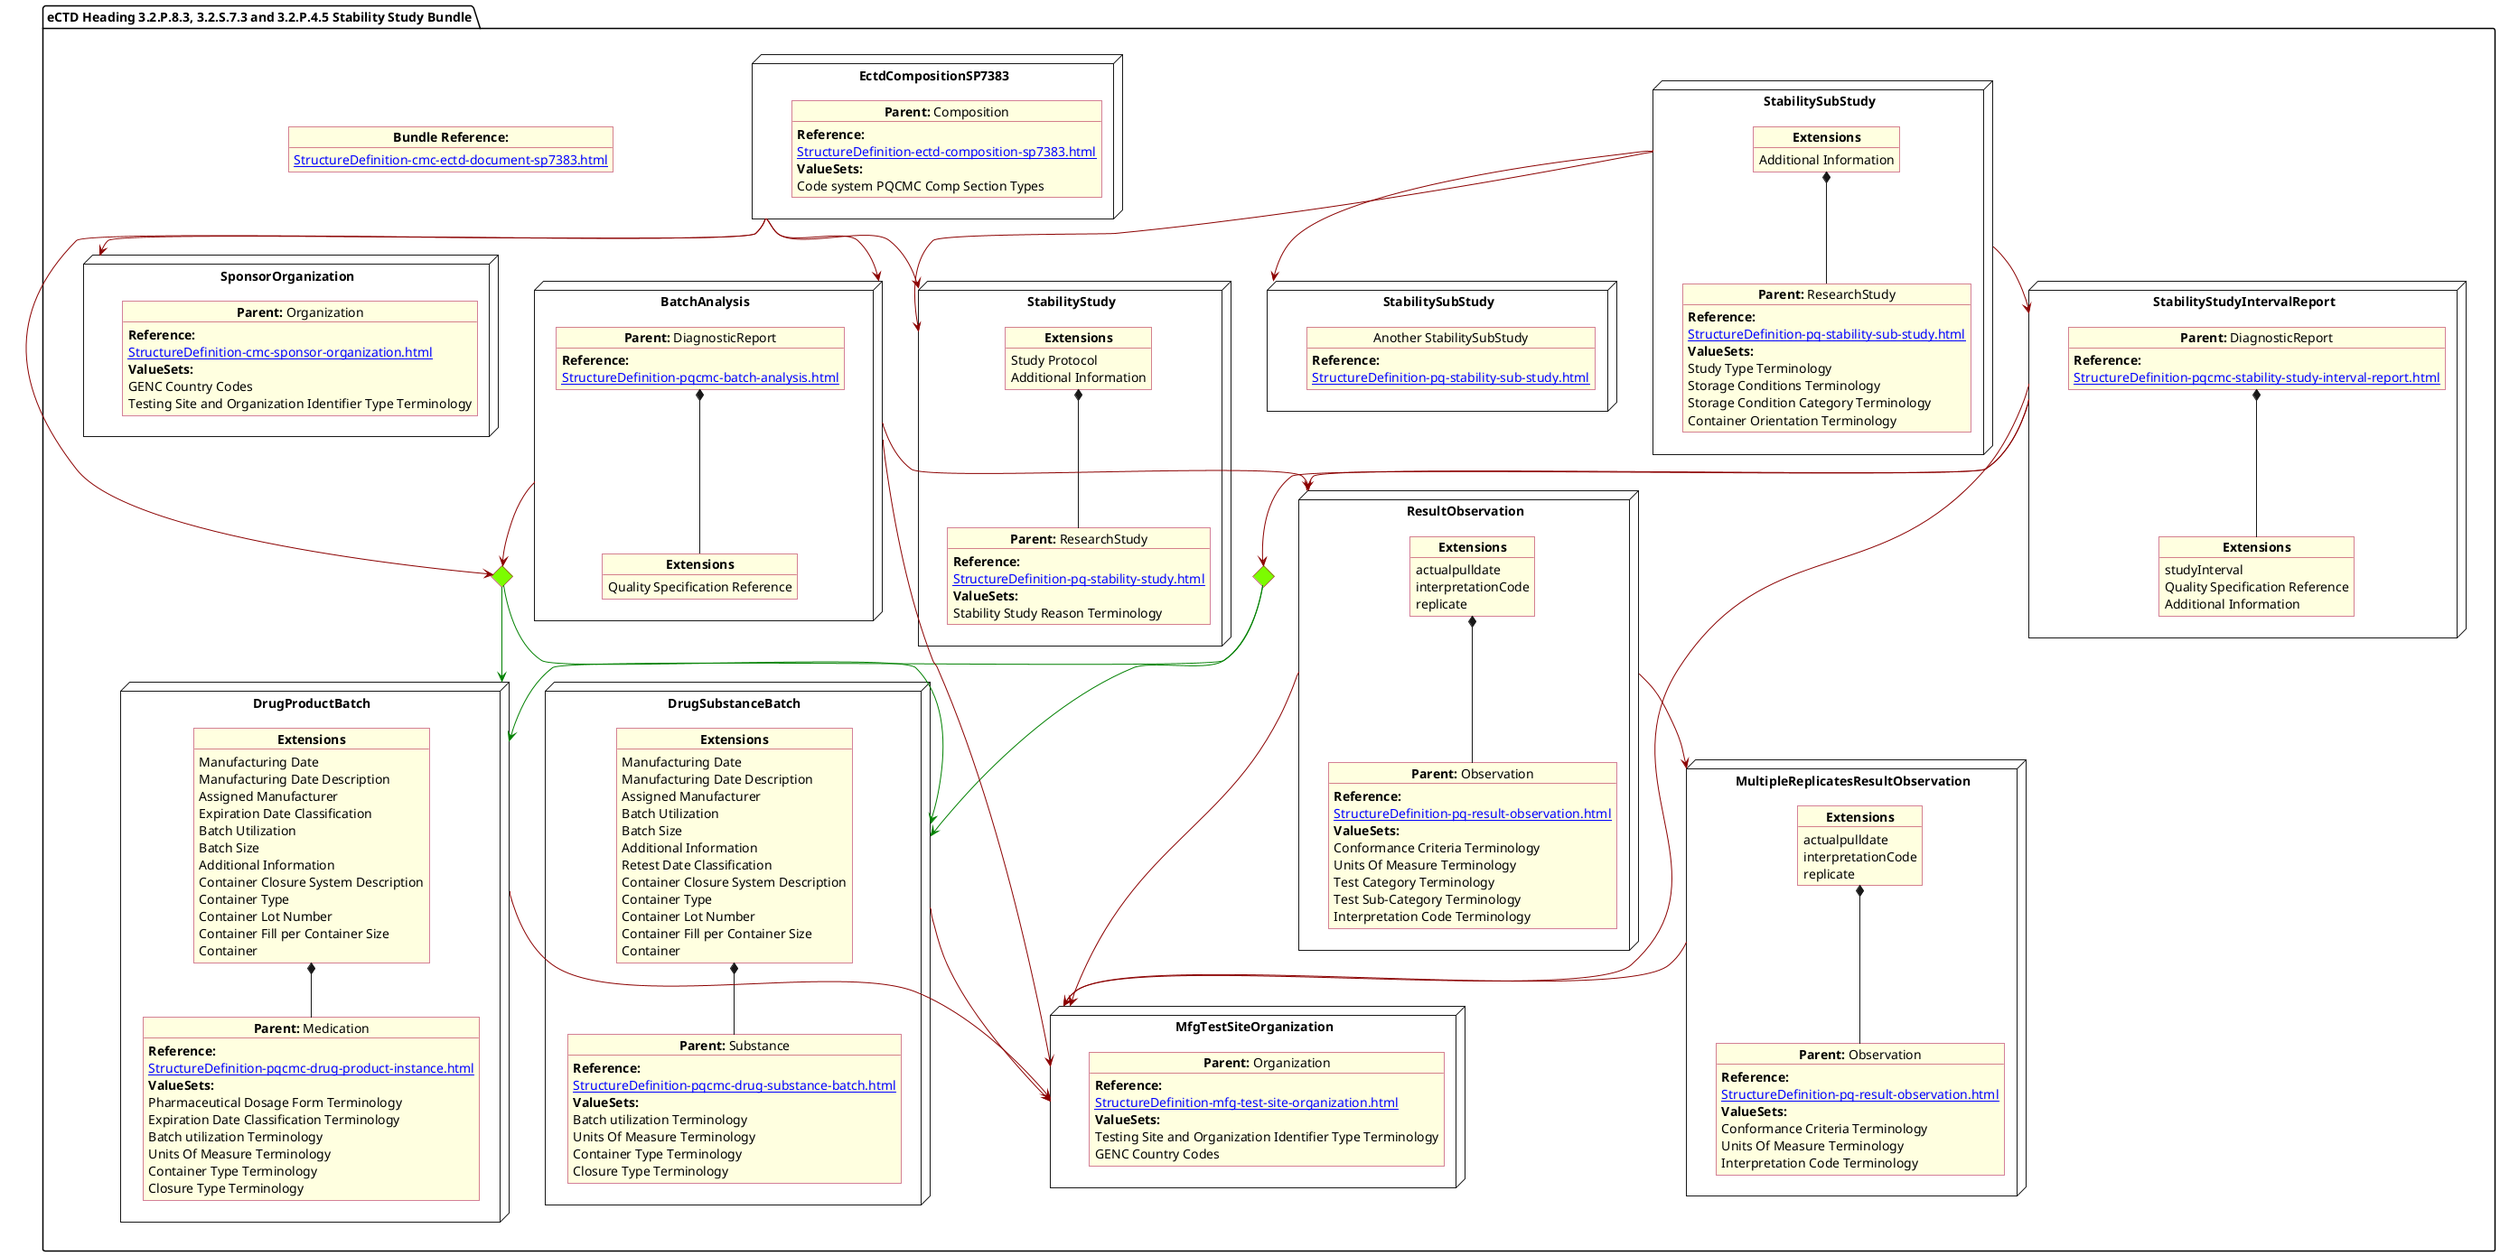 @startuml Stability
allowmixing
'Mixed model of use case and object
skinparam svgDimensionStyle true
skinparam ObjectBackgroundColor LightYellow
skinparam ObjectBorderColor #A80036
skinparam activityDiamondBorderColor #A80036
skinparam activityDiamondBackgroundColor lawnGreen
skinparam ClassBorderThickness 4

package "eCTD Heading 3.2.P.8.3, 3.2.S.7.3 and 3.2.P.4.5 Stability Study Bundle" as NODES {

       object "**Bundle Reference:**" as objbun {
              [[StructureDefinition-cmc-ectd-document-sp7383.html]]
       }

       node "DrugProductBatch" as NN {

              object "**Parent:** Medication" as obj3 {
                     **Reference:**
                     [[StructureDefinition-pqcmc-drug-product-instance.html]]
                     **ValueSets:**
                     Pharmaceutical Dosage Form Terminology
                     Expiration Date Classification Terminology
                     Batch utilization Terminology
                     Units Of Measure Terminology
                     Container Type Terminology
                     Closure Type Terminology
              }

              object "**Extensions**" as objExsBatch  {
                     Manufacturing Date
                     Manufacturing Date Description
                     Assigned Manufacturer
                     Expiration Date Classification
                     Batch Utilization
                     Batch Size
                     Additional Information
                     Container Closure System Description
                     Container Type
                     Container Lot Number
                     Container Fill per Container Size
                     Container
              }
              objExsBatch *-- obj3
       }
       diamond CH

       diamond CH3

       node "DrugSubstanceBatch" as NNS {

              object "**Parent:** Substance" as obj4 {
                     **Reference:**
                     [[StructureDefinition-pqcmc-drug-substance-batch.html]]
                     **ValueSets:**
                     Batch utilization Terminology
                     Units Of Measure Terminology
                     Container Type Terminology
                     Closure Type Terminology
              }
              object "**Extensions**" as objExs2 {
                     Manufacturing Date
                     Manufacturing Date Description
                     Assigned Manufacturer
                     Batch Utilization
                     Batch Size
                     Additional Information
                     Retest Date Classification
                     Container Closure System Description
                     Container Type
                     Container Lot Number
                     Container Fill per Container Size
                     Container
              }

              objExs2 *-- obj4
       }
       node "StabilityStudyIntervalReport" as Ninterval {

              object "**Parent:** DiagnosticReport" as objinterval {
                     **Reference:**
                     [[StructureDefinition-pqcmc-stability-study-interval-report.html]]
              }
              object "**Extensions**" as objIntEx {
                     studyInterval
                     Quality Specification Reference
                     Additional Information
              }
              objinterval *-- objIntEx
       }

       node "BatchAnalysis" as N2 {

              object "**Parent:** DiagnosticReport" as obj2 {
                     **Reference:**
                     [[StructureDefinition-pqcmc-batch-analysis.html]]
              }
              object "**Extensions**" as objQSEx {
                     Quality Specification Reference
              }
              obj2 *-- objQSEx
       }

       node "MfgTestSiteOrganization" as NMFG {

              object "**Parent:** Organization" as objDP {
                     **Reference:**
                     [[StructureDefinition-mfg-test-site-organization.html]]
                     **ValueSets:**
                     Testing Site and Organization Identifier Type Terminology
                     GENC Country Codes
              }
       }

       node "StabilitySubStudy" as NSub {

              object "**Parent:** ResearchStudy" as objSub {
                     **Reference:**
                     [[StructureDefinition-pq-stability-sub-study.html]]
                     **ValueSets:**
                     Study Type Terminology
                     Storage Conditions Terminology
                     Storage Condition Category Terminology
                     Container Orientation Terminology
              }

              object "**Extensions**" as objExsSub  {
                     Additional Information
              }
              objExsSub *-- objSub
       }


       node "StabilityStudy" as NMain {

              object "**Parent:** ResearchStudy" as objMain {
                     **Reference:**
                     [[StructureDefinition-pq-stability-study.html]]
                     **ValueSets:**
                     Stability Study Reason Terminology
              }

              object "**Extensions**" as objExsMain  {
                     Study Protocol
                     Additional Information
              }
              objExsMain *-- objMain
       }

       node "StabilitySubStudy" as NSub2 {

              object "Another StabilitySubStudy" as objSub2 {
                     **Reference:**
                     [[StructureDefinition-pq-stability-sub-study.html]]

              }
       }

       node "ResultObservation" as NNOBS {

              object "**Parent:** Observation" as observ3 {
                     **Reference:**
                     [[StructureDefinition-pq-result-observation.html]]
                     **ValueSets:**
                     Conformance Criteria Terminology
                     Units Of Measure Terminology
                     Test Category Terminology
                     Test Sub-Category Terminology
                     Interpretation Code Terminology
              }
              object "**Extensions**" as objExsObserv  {
                     actualpulldate
                     interpretationCode
                     replicate
              }
              objExsObserv *-- observ3
       }

       node "MultipleReplicatesResultObservation" as NNstage {

              object "**Parent:** Observation" as observS {
                     **Reference:**
                     [[StructureDefinition-pq-result-observation.html]]
                     **ValueSets:**
                     Conformance Criteria Terminology
                     Units Of Measure Terminology
                     Interpretation Code Terminology
              }
              object "**Extensions**" as objExsStageObs  {
                     actualpulldate
                     interpretationCode
                     replicate
              }

              objExsStageObs *-- observS
       }

       node "EctdCompositionSP7383" as N1 {

              object "**Parent:** Composition" as obj1 {
                     **Reference:**
                     [[StructureDefinition-ectd-composition-sp7383.html]]
                     **ValueSets:**
                     Code system PQCMC Comp Section Types
              }
       }
       node "SponsorOrganization" as NSO {

              object "**Parent:** Organization" as objAu {
                     **Reference:**
                     [[StructureDefinition-cmc-sponsor-organization.html]]
                     **ValueSets:**
                     GENC Country Codes
                     Testing Site and Organization Identifier Type Terminology
              }
       }

       CH -[#green]-> NN
       CH -[#green]-> NNS
       CH3 -[#green]-> NN
       CH3 -[#green]-> NNS
       N1 -[#darkred]-> CH
       N1 -[#darkred]-> N2
       N1 -[#darkred]-> NSO
       N2 -[#darkred]-> CH
       N2 -[#darkred]-> NMFG
       N2 -[#darkred]-> NNOBS
       Ninterval -[#darkred]-> CH3
       Ninterval -[#darkred]-> NMFG
       Ninterval -[#darkred]-> NNOBS
       NN -[#darkred]-> NMFG
       NNOBS -[#darkred]-> NMFG
       NNOBS -[#darkred]-> NNstage
       NNS -[#darkred]-> NMFG
       NNstage -[#darkred]-> NMFG
       NSub -[#darkred]-> Ninterval
       N1 -[#darkred]-> NMain
       NSub -[#darkred]-> NSub2
       NSub -[#darkred]-> NMain
}
@enduml